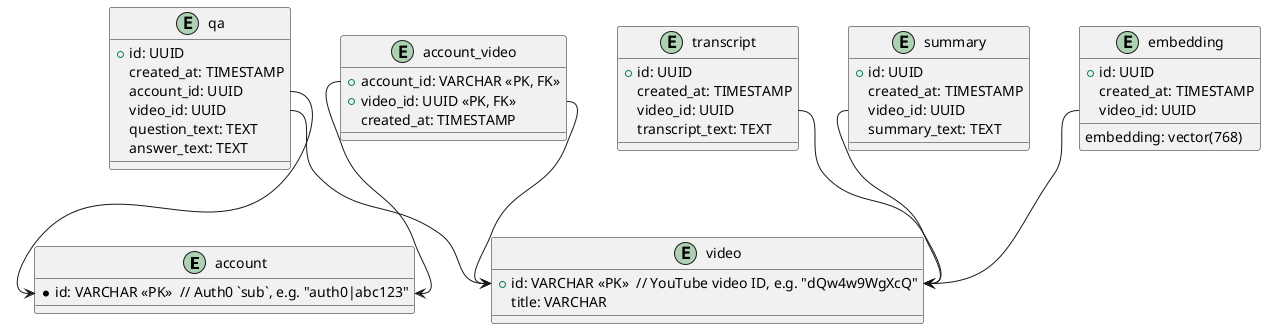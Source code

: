 @startuml

entity "account" {
  *id: VARCHAR <<PK>>  // Auth0 `sub`, e.g. "auth0|abc123"
}

entity "video" {
  +id: VARCHAR <<PK>>  // YouTube video ID, e.g. "dQw4w9WgXcQ"
  title: VARCHAR
}

entity "account_video" {
  +account_id: VARCHAR <<PK, FK>>
  +video_id: UUID <<PK, FK>>
  created_at: TIMESTAMP
}

entity "transcript" {
  +id: UUID
  created_at: TIMESTAMP
  video_id: UUID
  transcript_text: TEXT
}

entity "summary" {
  +id: UUID
  created_at: TIMESTAMP
  video_id: UUID
  summary_text: TEXT
}

entity "qa" {
  +id: UUID
  created_at: TIMESTAMP
  account_id: UUID
  video_id: UUID
  question_text: TEXT
  answer_text: TEXT
}

entity "embedding" {
  +id: UUID
  created_at: TIMESTAMP
  video_id: UUID
  embedding: vector(768)
}

'account-video relationship
account_video::account_id --> account::id
account_video::video_id --> video::id

'video-transcript relationship
transcript::video_id --> video::id

'video-summary relationship
summary::video_id --> video::id

'video-qa relationship
qa::video_id --> video::id
qa::account_id --> account::id

'video-embedding relationship
embedding::video_id --> video::id

@enduml